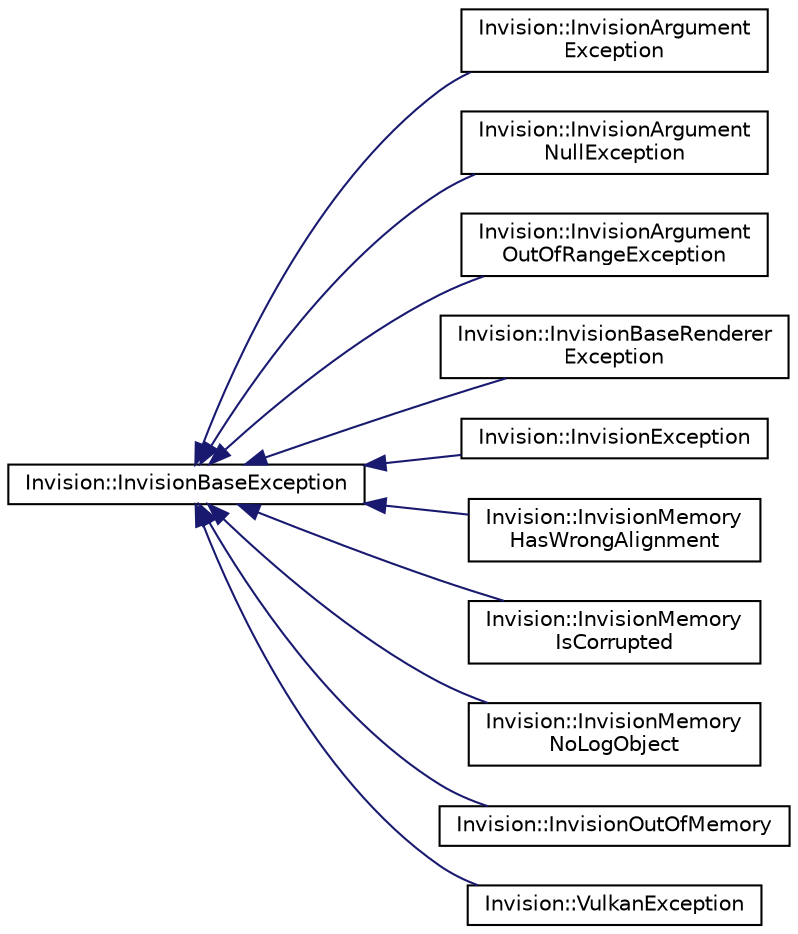 digraph "Graphical Class Hierarchy"
{
 // LATEX_PDF_SIZE
  edge [fontname="Helvetica",fontsize="10",labelfontname="Helvetica",labelfontsize="10"];
  node [fontname="Helvetica",fontsize="10",shape=record];
  rankdir="LR";
  Node0 [label="Invision::InvisionBaseException",height=0.2,width=0.4,color="black", fillcolor="white", style="filled",URL="$class_invision_1_1_invision_base_exception.html",tooltip=" "];
  Node0 -> Node1 [dir="back",color="midnightblue",fontsize="10",style="solid",fontname="Helvetica"];
  Node1 [label="Invision::InvisionArgument\lException",height=0.2,width=0.4,color="black", fillcolor="white", style="filled",URL="$class_invision_1_1_invision_argument_exception.html",tooltip=" "];
  Node0 -> Node2 [dir="back",color="midnightblue",fontsize="10",style="solid",fontname="Helvetica"];
  Node2 [label="Invision::InvisionArgument\lNullException",height=0.2,width=0.4,color="black", fillcolor="white", style="filled",URL="$class_invision_1_1_invision_argument_null_exception.html",tooltip=" "];
  Node0 -> Node3 [dir="back",color="midnightblue",fontsize="10",style="solid",fontname="Helvetica"];
  Node3 [label="Invision::InvisionArgument\lOutOfRangeException",height=0.2,width=0.4,color="black", fillcolor="white", style="filled",URL="$class_invision_1_1_invision_argument_out_of_range_exception.html",tooltip=" "];
  Node0 -> Node4 [dir="back",color="midnightblue",fontsize="10",style="solid",fontname="Helvetica"];
  Node4 [label="Invision::InvisionBaseRenderer\lException",height=0.2,width=0.4,color="black", fillcolor="white", style="filled",URL="$class_invision_1_1_invision_base_renderer_exception.html",tooltip=" "];
  Node0 -> Node5 [dir="back",color="midnightblue",fontsize="10",style="solid",fontname="Helvetica"];
  Node5 [label="Invision::InvisionException",height=0.2,width=0.4,color="black", fillcolor="white", style="filled",URL="$class_invision_1_1_invision_exception.html",tooltip=" "];
  Node0 -> Node6 [dir="back",color="midnightblue",fontsize="10",style="solid",fontname="Helvetica"];
  Node6 [label="Invision::InvisionMemory\lHasWrongAlignment",height=0.2,width=0.4,color="black", fillcolor="white", style="filled",URL="$class_invision_1_1_invision_memory_has_wrong_alignment.html",tooltip=" "];
  Node0 -> Node7 [dir="back",color="midnightblue",fontsize="10",style="solid",fontname="Helvetica"];
  Node7 [label="Invision::InvisionMemory\lIsCorrupted",height=0.2,width=0.4,color="black", fillcolor="white", style="filled",URL="$class_invision_1_1_invision_memory_is_corrupted.html",tooltip=" "];
  Node0 -> Node8 [dir="back",color="midnightblue",fontsize="10",style="solid",fontname="Helvetica"];
  Node8 [label="Invision::InvisionMemory\lNoLogObject",height=0.2,width=0.4,color="black", fillcolor="white", style="filled",URL="$class_invision_1_1_invision_memory_no_log_object.html",tooltip=" "];
  Node0 -> Node9 [dir="back",color="midnightblue",fontsize="10",style="solid",fontname="Helvetica"];
  Node9 [label="Invision::InvisionOutOfMemory",height=0.2,width=0.4,color="black", fillcolor="white", style="filled",URL="$class_invision_1_1_invision_out_of_memory.html",tooltip=" "];
  Node0 -> Node10 [dir="back",color="midnightblue",fontsize="10",style="solid",fontname="Helvetica"];
  Node10 [label="Invision::VulkanException",height=0.2,width=0.4,color="black", fillcolor="white", style="filled",URL="$class_invision_1_1_vulkan_exception.html",tooltip=" "];
}
